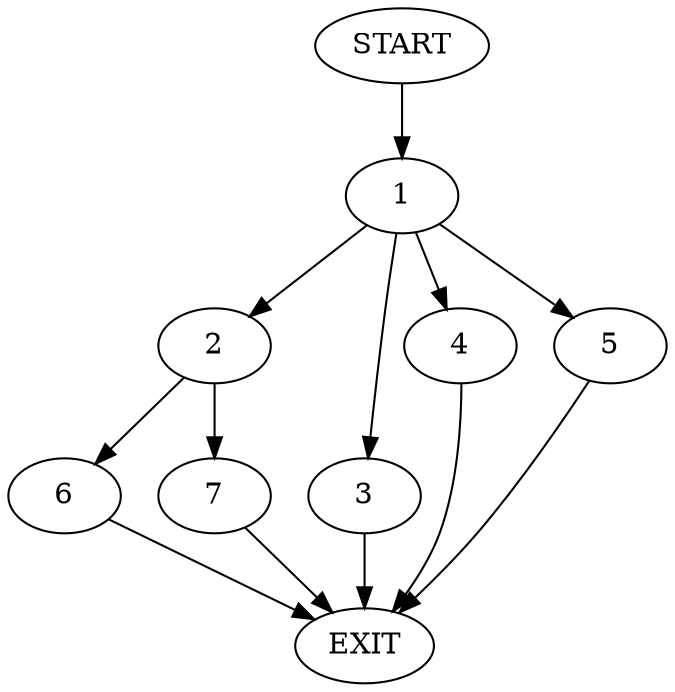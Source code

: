 digraph {
0 [label="START"]
8 [label="EXIT"]
0 -> 1
1 -> 2
1 -> 3
1 -> 4
1 -> 5
4 -> 8
2 -> 6
2 -> 7
5 -> 8
3 -> 8
6 -> 8
7 -> 8
}
